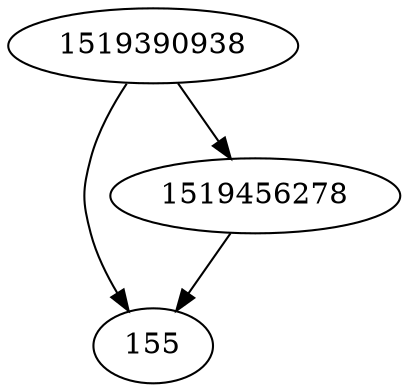 strict digraph  {
1519390938;
155;
1519456278;
1519390938 -> 155;
1519390938 -> 1519456278;
1519456278 -> 155;
}
